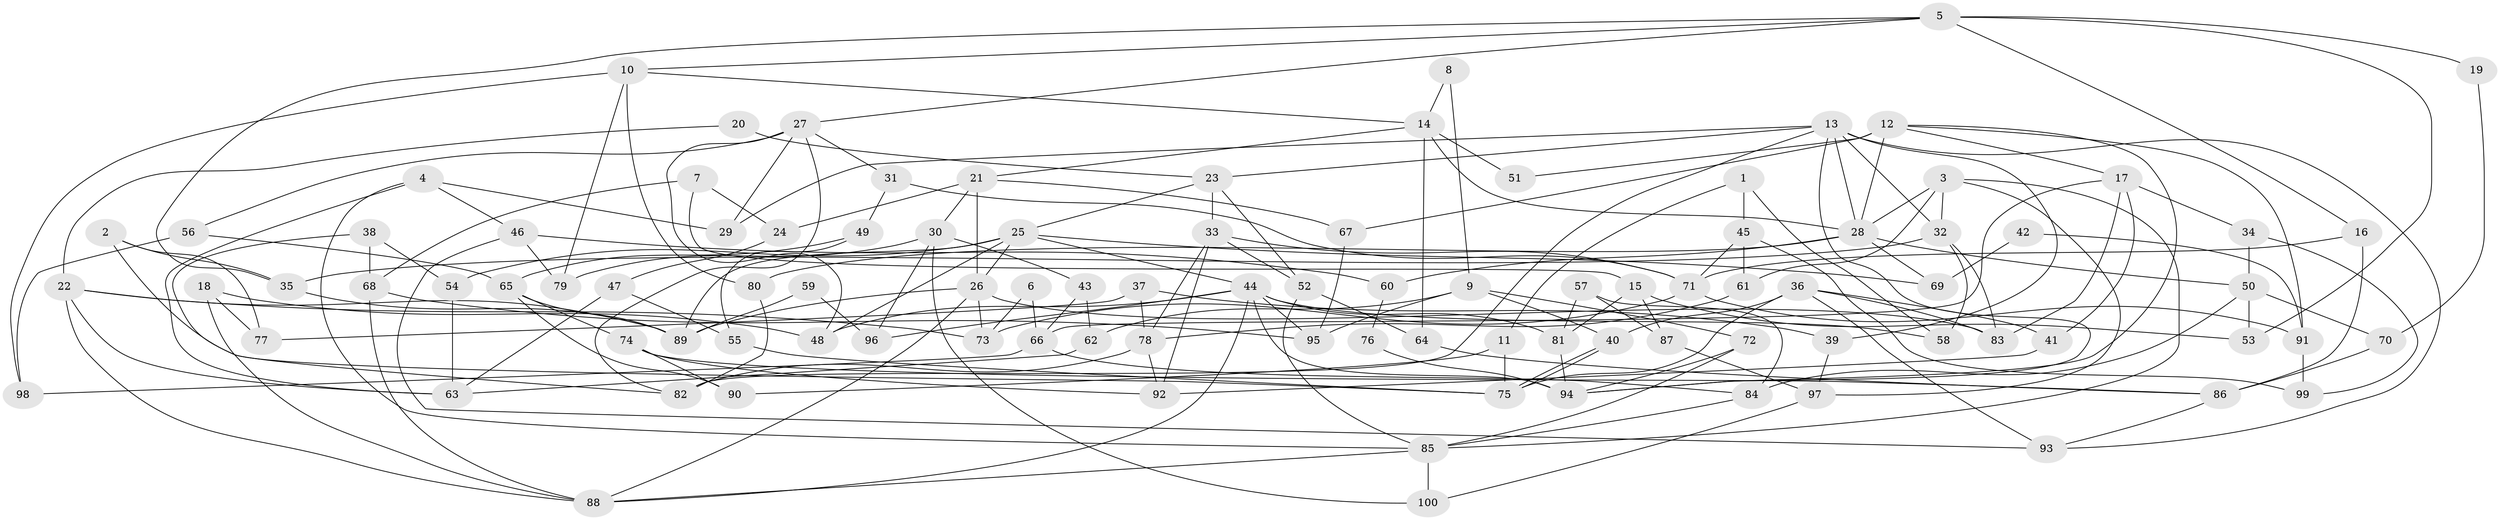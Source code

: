 // Generated by graph-tools (version 1.1) at 2025/26/03/09/25 03:26:17]
// undirected, 100 vertices, 200 edges
graph export_dot {
graph [start="1"]
  node [color=gray90,style=filled];
  1;
  2;
  3;
  4;
  5;
  6;
  7;
  8;
  9;
  10;
  11;
  12;
  13;
  14;
  15;
  16;
  17;
  18;
  19;
  20;
  21;
  22;
  23;
  24;
  25;
  26;
  27;
  28;
  29;
  30;
  31;
  32;
  33;
  34;
  35;
  36;
  37;
  38;
  39;
  40;
  41;
  42;
  43;
  44;
  45;
  46;
  47;
  48;
  49;
  50;
  51;
  52;
  53;
  54;
  55;
  56;
  57;
  58;
  59;
  60;
  61;
  62;
  63;
  64;
  65;
  66;
  67;
  68;
  69;
  70;
  71;
  72;
  73;
  74;
  75;
  76;
  77;
  78;
  79;
  80;
  81;
  82;
  83;
  84;
  85;
  86;
  87;
  88;
  89;
  90;
  91;
  92;
  93;
  94;
  95;
  96;
  97;
  98;
  99;
  100;
  1 -- 58;
  1 -- 45;
  1 -- 11;
  2 -- 75;
  2 -- 35;
  2 -- 77;
  3 -- 28;
  3 -- 32;
  3 -- 61;
  3 -- 85;
  3 -- 97;
  4 -- 46;
  4 -- 85;
  4 -- 29;
  4 -- 63;
  5 -- 27;
  5 -- 16;
  5 -- 10;
  5 -- 19;
  5 -- 35;
  5 -- 53;
  6 -- 66;
  6 -- 73;
  7 -- 15;
  7 -- 68;
  7 -- 24;
  8 -- 9;
  8 -- 14;
  9 -- 95;
  9 -- 72;
  9 -- 40;
  9 -- 62;
  10 -- 14;
  10 -- 79;
  10 -- 80;
  10 -- 98;
  11 -- 75;
  11 -- 90;
  12 -- 94;
  12 -- 17;
  12 -- 28;
  12 -- 51;
  12 -- 67;
  12 -- 91;
  13 -- 28;
  13 -- 32;
  13 -- 23;
  13 -- 29;
  13 -- 39;
  13 -- 82;
  13 -- 93;
  13 -- 94;
  14 -- 28;
  14 -- 64;
  14 -- 21;
  14 -- 51;
  15 -- 81;
  15 -- 87;
  15 -- 53;
  16 -- 86;
  16 -- 71;
  17 -- 66;
  17 -- 41;
  17 -- 34;
  17 -- 83;
  18 -- 48;
  18 -- 88;
  18 -- 77;
  19 -- 70;
  20 -- 22;
  20 -- 23;
  21 -- 26;
  21 -- 24;
  21 -- 30;
  21 -- 67;
  22 -- 89;
  22 -- 63;
  22 -- 73;
  22 -- 88;
  23 -- 33;
  23 -- 25;
  23 -- 52;
  24 -- 47;
  25 -- 48;
  25 -- 26;
  25 -- 44;
  25 -- 54;
  25 -- 69;
  25 -- 89;
  26 -- 88;
  26 -- 73;
  26 -- 83;
  26 -- 89;
  27 -- 82;
  27 -- 29;
  27 -- 31;
  27 -- 48;
  27 -- 56;
  28 -- 80;
  28 -- 50;
  28 -- 60;
  28 -- 69;
  30 -- 100;
  30 -- 43;
  30 -- 79;
  30 -- 96;
  31 -- 71;
  31 -- 49;
  32 -- 83;
  32 -- 35;
  32 -- 58;
  33 -- 92;
  33 -- 78;
  33 -- 52;
  33 -- 71;
  34 -- 50;
  34 -- 99;
  35 -- 89;
  36 -- 40;
  36 -- 83;
  36 -- 41;
  36 -- 75;
  36 -- 93;
  37 -- 78;
  37 -- 77;
  37 -- 39;
  38 -- 68;
  38 -- 54;
  38 -- 82;
  39 -- 97;
  40 -- 75;
  40 -- 75;
  41 -- 92;
  42 -- 91;
  42 -- 69;
  43 -- 62;
  43 -- 66;
  44 -- 88;
  44 -- 48;
  44 -- 58;
  44 -- 81;
  44 -- 94;
  44 -- 95;
  44 -- 96;
  45 -- 99;
  45 -- 71;
  45 -- 61;
  46 -- 93;
  46 -- 79;
  46 -- 60;
  47 -- 55;
  47 -- 63;
  49 -- 65;
  49 -- 55;
  50 -- 53;
  50 -- 70;
  50 -- 84;
  52 -- 64;
  52 -- 85;
  54 -- 63;
  55 -- 75;
  56 -- 98;
  56 -- 65;
  57 -- 84;
  57 -- 81;
  57 -- 87;
  59 -- 89;
  59 -- 96;
  60 -- 76;
  61 -- 78;
  62 -- 63;
  64 -- 86;
  65 -- 89;
  65 -- 74;
  65 -- 90;
  66 -- 84;
  66 -- 98;
  67 -- 95;
  68 -- 95;
  68 -- 88;
  70 -- 86;
  71 -- 73;
  71 -- 91;
  72 -- 85;
  72 -- 94;
  74 -- 90;
  74 -- 86;
  74 -- 92;
  76 -- 94;
  78 -- 82;
  78 -- 92;
  80 -- 82;
  81 -- 94;
  84 -- 85;
  85 -- 88;
  85 -- 100;
  86 -- 93;
  87 -- 97;
  91 -- 99;
  97 -- 100;
}
